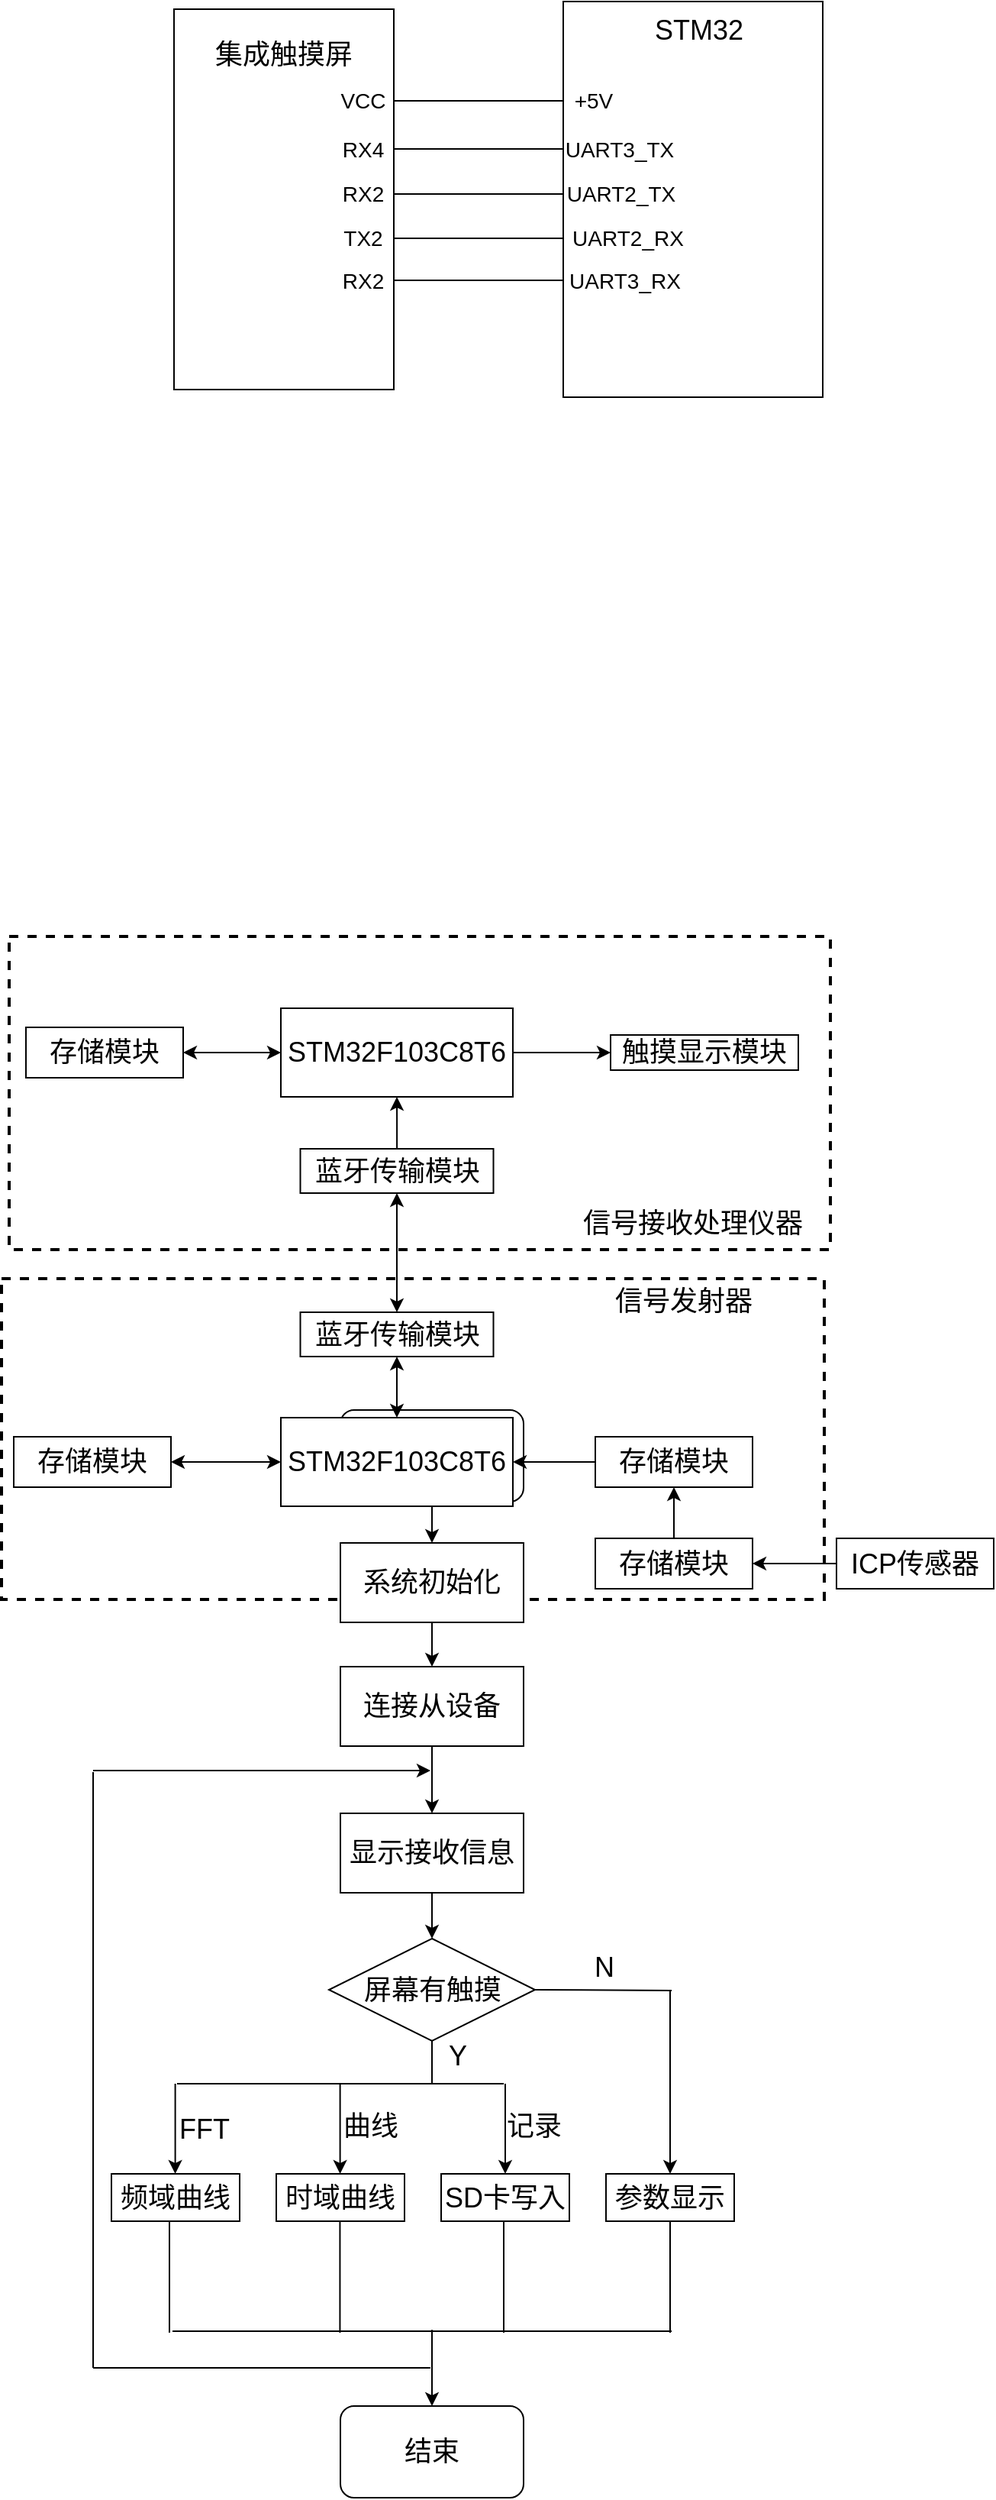 <mxfile version="13.9.9" type="github">
  <diagram id="75593j-lVVGFzw1Habwj" name="Page-1">
    <mxGraphModel dx="650" dy="401" grid="0" gridSize="10" guides="1" tooltips="1" connect="1" arrows="1" fold="1" page="1" pageScale="1" pageWidth="827" pageHeight="1169" math="0" shadow="0">
      <root>
        <mxCell id="0" />
        <mxCell id="1" parent="0" />
        <mxCell id="dDyiDegxyCfKWqAtTWr7-20" value="" style="rounded=0;whiteSpace=wrap;html=1;dashed=1;strokeWidth=2;" parent="1" vertex="1">
          <mxGeometry x="82" y="950" width="539" height="210" as="geometry" />
        </mxCell>
        <mxCell id="dDyiDegxyCfKWqAtTWr7-18" value="" style="rounded=0;whiteSpace=wrap;html=1;dashed=1;strokeWidth=2;" parent="1" vertex="1">
          <mxGeometry x="87" y="726" width="538" height="205" as="geometry" />
        </mxCell>
        <mxCell id="DoIXO7MsyZcmm1Q71b1x-4" style="edgeStyle=orthogonalEdgeStyle;rounded=0;orthogonalLoop=1;jettySize=auto;html=1;" parent="1" source="d5rDAHySSIAsc6SkqLv3-1" target="d5rDAHySSIAsc6SkqLv3-2" edge="1">
          <mxGeometry relative="1" as="geometry" />
        </mxCell>
        <mxCell id="d5rDAHySSIAsc6SkqLv3-1" value="&lt;font style=&quot;font-size: 18px&quot;&gt;主程序&lt;/font&gt;" style="rounded=1;whiteSpace=wrap;html=1;" parent="1" vertex="1">
          <mxGeometry x="304" y="1036" width="120" height="60" as="geometry" />
        </mxCell>
        <mxCell id="DoIXO7MsyZcmm1Q71b1x-3" style="edgeStyle=orthogonalEdgeStyle;rounded=0;orthogonalLoop=1;jettySize=auto;html=1;entryX=0.5;entryY=0;entryDx=0;entryDy=0;" parent="1" source="d5rDAHySSIAsc6SkqLv3-2" target="DoIXO7MsyZcmm1Q71b1x-1" edge="1">
          <mxGeometry relative="1" as="geometry" />
        </mxCell>
        <mxCell id="d5rDAHySSIAsc6SkqLv3-2" value="&lt;font style=&quot;font-size: 18px&quot;&gt;系统初始化&lt;/font&gt;" style="rounded=0;whiteSpace=wrap;html=1;" parent="1" vertex="1">
          <mxGeometry x="304" y="1123" width="120" height="52" as="geometry" />
        </mxCell>
        <mxCell id="DoIXO7MsyZcmm1Q71b1x-10" style="edgeStyle=orthogonalEdgeStyle;rounded=0;orthogonalLoop=1;jettySize=auto;html=1;" parent="1" source="DoIXO7MsyZcmm1Q71b1x-1" target="DoIXO7MsyZcmm1Q71b1x-9" edge="1">
          <mxGeometry relative="1" as="geometry" />
        </mxCell>
        <mxCell id="DoIXO7MsyZcmm1Q71b1x-1" value="&lt;font style=&quot;font-size: 18px&quot;&gt;连接从设备&lt;/font&gt;" style="rounded=0;whiteSpace=wrap;html=1;" parent="1" vertex="1">
          <mxGeometry x="304" y="1204" width="120" height="52" as="geometry" />
        </mxCell>
        <mxCell id="DoIXO7MsyZcmm1Q71b1x-8" value="&lt;span style=&quot;font-size: 18px&quot;&gt;时域曲线&lt;/span&gt;" style="rounded=0;whiteSpace=wrap;html=1;" parent="1" vertex="1">
          <mxGeometry x="262" y="1536" width="84" height="31" as="geometry" />
        </mxCell>
        <mxCell id="DoIXO7MsyZcmm1Q71b1x-12" style="edgeStyle=orthogonalEdgeStyle;rounded=0;orthogonalLoop=1;jettySize=auto;html=1;entryX=0.5;entryY=0;entryDx=0;entryDy=0;" parent="1" source="DoIXO7MsyZcmm1Q71b1x-9" target="DoIXO7MsyZcmm1Q71b1x-11" edge="1">
          <mxGeometry relative="1" as="geometry" />
        </mxCell>
        <mxCell id="DoIXO7MsyZcmm1Q71b1x-9" value="&lt;font style=&quot;font-size: 18px&quot;&gt;显示接收信息&lt;/font&gt;" style="rounded=0;whiteSpace=wrap;html=1;" parent="1" vertex="1">
          <mxGeometry x="304" y="1300" width="120" height="52" as="geometry" />
        </mxCell>
        <mxCell id="DoIXO7MsyZcmm1Q71b1x-11" value="&lt;font style=&quot;font-size: 18px&quot;&gt;屏幕有触摸&lt;/font&gt;" style="rhombus;whiteSpace=wrap;html=1;" parent="1" vertex="1">
          <mxGeometry x="296.5" y="1382" width="135" height="67" as="geometry" />
        </mxCell>
        <mxCell id="DoIXO7MsyZcmm1Q71b1x-13" value="&lt;span style=&quot;font-size: 18px&quot;&gt;频域曲线&lt;/span&gt;" style="rounded=0;whiteSpace=wrap;html=1;" parent="1" vertex="1">
          <mxGeometry x="154" y="1536" width="84" height="31" as="geometry" />
        </mxCell>
        <mxCell id="DoIXO7MsyZcmm1Q71b1x-14" value="&lt;span style=&quot;font-size: 18px&quot;&gt;SD卡写入&lt;/span&gt;" style="rounded=0;whiteSpace=wrap;html=1;" parent="1" vertex="1">
          <mxGeometry x="370" y="1536" width="84" height="31" as="geometry" />
        </mxCell>
        <mxCell id="DoIXO7MsyZcmm1Q71b1x-15" value="&lt;span style=&quot;font-size: 18px&quot;&gt;参数显示&lt;/span&gt;" style="rounded=0;whiteSpace=wrap;html=1;" parent="1" vertex="1">
          <mxGeometry x="478" y="1536" width="84" height="31" as="geometry" />
        </mxCell>
        <mxCell id="DoIXO7MsyZcmm1Q71b1x-17" value="" style="endArrow=none;html=1;exitX=1;exitY=0.5;exitDx=0;exitDy=0;" parent="1" source="DoIXO7MsyZcmm1Q71b1x-11" edge="1">
          <mxGeometry width="50" height="50" relative="1" as="geometry">
            <mxPoint x="486" y="1444" as="sourcePoint" />
            <mxPoint x="521" y="1416" as="targetPoint" />
          </mxGeometry>
        </mxCell>
        <mxCell id="DoIXO7MsyZcmm1Q71b1x-18" value="" style="endArrow=classic;html=1;entryX=0.5;entryY=0;entryDx=0;entryDy=0;" parent="1" target="DoIXO7MsyZcmm1Q71b1x-15" edge="1">
          <mxGeometry width="50" height="50" relative="1" as="geometry">
            <mxPoint x="520" y="1416" as="sourcePoint" />
            <mxPoint x="665" y="1429" as="targetPoint" />
          </mxGeometry>
        </mxCell>
        <mxCell id="DoIXO7MsyZcmm1Q71b1x-19" value="" style="endArrow=none;html=1;entryX=0.5;entryY=1;entryDx=0;entryDy=0;" parent="1" target="DoIXO7MsyZcmm1Q71b1x-11" edge="1">
          <mxGeometry width="50" height="50" relative="1" as="geometry">
            <mxPoint x="364" y="1477" as="sourcePoint" />
            <mxPoint x="461" y="1452" as="targetPoint" />
          </mxGeometry>
        </mxCell>
        <mxCell id="DoIXO7MsyZcmm1Q71b1x-20" value="&lt;font style=&quot;font-size: 18px&quot;&gt;N&lt;/font&gt;" style="text;html=1;strokeColor=none;fillColor=none;align=center;verticalAlign=middle;whiteSpace=wrap;rounded=0;" parent="1" vertex="1">
          <mxGeometry x="457" y="1391" width="40" height="20" as="geometry" />
        </mxCell>
        <mxCell id="DoIXO7MsyZcmm1Q71b1x-21" value="&lt;font style=&quot;font-size: 18px&quot;&gt;记录&lt;/font&gt;" style="text;html=1;strokeColor=none;fillColor=none;align=center;verticalAlign=middle;whiteSpace=wrap;rounded=0;" parent="1" vertex="1">
          <mxGeometry x="411" y="1495" width="40" height="20" as="geometry" />
        </mxCell>
        <mxCell id="DoIXO7MsyZcmm1Q71b1x-23" value="&lt;font style=&quot;font-size: 18px&quot;&gt;Y&lt;/font&gt;" style="text;html=1;strokeColor=none;fillColor=none;align=center;verticalAlign=middle;whiteSpace=wrap;rounded=0;" parent="1" vertex="1">
          <mxGeometry x="361" y="1449" width="40" height="20" as="geometry" />
        </mxCell>
        <mxCell id="DoIXO7MsyZcmm1Q71b1x-24" value="" style="endArrow=none;html=1;" parent="1" edge="1">
          <mxGeometry width="50" height="50" relative="1" as="geometry">
            <mxPoint x="197" y="1477" as="sourcePoint" />
            <mxPoint x="411" y="1477" as="targetPoint" />
          </mxGeometry>
        </mxCell>
        <mxCell id="DoIXO7MsyZcmm1Q71b1x-25" value="" style="endArrow=classic;html=1;entryX=0.5;entryY=0;entryDx=0;entryDy=0;" parent="1" target="DoIXO7MsyZcmm1Q71b1x-14" edge="1">
          <mxGeometry width="50" height="50" relative="1" as="geometry">
            <mxPoint x="412" y="1477" as="sourcePoint" />
            <mxPoint x="257" y="1412" as="targetPoint" />
          </mxGeometry>
        </mxCell>
        <mxCell id="DoIXO7MsyZcmm1Q71b1x-30" value="&lt;font style=&quot;font-size: 18px&quot;&gt;FFT&lt;/font&gt;" style="text;html=1;strokeColor=none;fillColor=none;align=center;verticalAlign=middle;whiteSpace=wrap;rounded=0;" parent="1" vertex="1">
          <mxGeometry x="195" y="1497" width="40" height="20" as="geometry" />
        </mxCell>
        <mxCell id="DoIXO7MsyZcmm1Q71b1x-31" value="&lt;font style=&quot;font-size: 18px&quot;&gt;曲线&lt;/font&gt;" style="text;html=1;strokeColor=none;fillColor=none;align=center;verticalAlign=middle;whiteSpace=wrap;rounded=0;" parent="1" vertex="1">
          <mxGeometry x="304" y="1495" width="40" height="20" as="geometry" />
        </mxCell>
        <mxCell id="DoIXO7MsyZcmm1Q71b1x-32" value="" style="endArrow=classic;html=1;entryX=0.5;entryY=0;entryDx=0;entryDy=0;" parent="1" edge="1">
          <mxGeometry width="50" height="50" relative="1" as="geometry">
            <mxPoint x="303.8" y="1477" as="sourcePoint" />
            <mxPoint x="303.8" y="1536" as="targetPoint" />
          </mxGeometry>
        </mxCell>
        <mxCell id="DoIXO7MsyZcmm1Q71b1x-33" value="" style="endArrow=classic;html=1;entryX=0.5;entryY=0;entryDx=0;entryDy=0;" parent="1" edge="1">
          <mxGeometry width="50" height="50" relative="1" as="geometry">
            <mxPoint x="195.8" y="1477" as="sourcePoint" />
            <mxPoint x="195.8" y="1536" as="targetPoint" />
            <Array as="points">
              <mxPoint x="195.8" y="1507" />
            </Array>
          </mxGeometry>
        </mxCell>
        <mxCell id="DoIXO7MsyZcmm1Q71b1x-34" value="" style="endArrow=none;html=1;" parent="1" edge="1">
          <mxGeometry width="50" height="50" relative="1" as="geometry">
            <mxPoint x="194" y="1639" as="sourcePoint" />
            <mxPoint x="521" y="1639" as="targetPoint" />
          </mxGeometry>
        </mxCell>
        <mxCell id="DoIXO7MsyZcmm1Q71b1x-35" value="" style="endArrow=none;html=1;entryX=0.5;entryY=1;entryDx=0;entryDy=0;" parent="1" target="DoIXO7MsyZcmm1Q71b1x-15" edge="1">
          <mxGeometry width="50" height="50" relative="1" as="geometry">
            <mxPoint x="520" y="1640" as="sourcePoint" />
            <mxPoint x="637" y="1650" as="targetPoint" />
          </mxGeometry>
        </mxCell>
        <mxCell id="DoIXO7MsyZcmm1Q71b1x-38" value="" style="endArrow=none;html=1;entryX=0.5;entryY=1;entryDx=0;entryDy=0;" parent="1" edge="1">
          <mxGeometry width="50" height="50" relative="1" as="geometry">
            <mxPoint x="192" y="1640" as="sourcePoint" />
            <mxPoint x="192" y="1567" as="targetPoint" />
          </mxGeometry>
        </mxCell>
        <mxCell id="DoIXO7MsyZcmm1Q71b1x-39" value="" style="endArrow=none;html=1;entryX=0.5;entryY=1;entryDx=0;entryDy=0;" parent="1" edge="1">
          <mxGeometry width="50" height="50" relative="1" as="geometry">
            <mxPoint x="411" y="1640" as="sourcePoint" />
            <mxPoint x="411" y="1567" as="targetPoint" />
          </mxGeometry>
        </mxCell>
        <mxCell id="DoIXO7MsyZcmm1Q71b1x-40" value="" style="endArrow=none;html=1;entryX=0.5;entryY=1;entryDx=0;entryDy=0;" parent="1" edge="1">
          <mxGeometry width="50" height="50" relative="1" as="geometry">
            <mxPoint x="303.71" y="1640" as="sourcePoint" />
            <mxPoint x="303.71" y="1567" as="targetPoint" />
          </mxGeometry>
        </mxCell>
        <mxCell id="DoIXO7MsyZcmm1Q71b1x-43" style="edgeStyle=orthogonalEdgeStyle;rounded=0;orthogonalLoop=1;jettySize=auto;html=1;startArrow=classic;startFill=1;endArrow=none;endFill=0;" parent="1" source="DoIXO7MsyZcmm1Q71b1x-42" edge="1">
          <mxGeometry relative="1" as="geometry">
            <mxPoint x="364" y="1638.143" as="targetPoint" />
          </mxGeometry>
        </mxCell>
        <mxCell id="DoIXO7MsyZcmm1Q71b1x-42" value="&lt;font style=&quot;font-size: 18px&quot;&gt;结束&lt;/font&gt;" style="rounded=1;whiteSpace=wrap;html=1;" parent="1" vertex="1">
          <mxGeometry x="304" y="1688" width="120" height="60" as="geometry" />
        </mxCell>
        <mxCell id="DoIXO7MsyZcmm1Q71b1x-44" value="" style="endArrow=none;html=1;" parent="1" edge="1">
          <mxGeometry width="50" height="50" relative="1" as="geometry">
            <mxPoint x="142" y="1663" as="sourcePoint" />
            <mxPoint x="363" y="1663" as="targetPoint" />
          </mxGeometry>
        </mxCell>
        <mxCell id="DoIXO7MsyZcmm1Q71b1x-45" value="" style="endArrow=none;html=1;" parent="1" edge="1">
          <mxGeometry width="50" height="50" relative="1" as="geometry">
            <mxPoint x="142" y="1663" as="sourcePoint" />
            <mxPoint x="142" y="1273" as="targetPoint" />
          </mxGeometry>
        </mxCell>
        <mxCell id="DoIXO7MsyZcmm1Q71b1x-46" value="" style="endArrow=classic;html=1;" parent="1" edge="1">
          <mxGeometry width="50" height="50" relative="1" as="geometry">
            <mxPoint x="142" y="1272" as="sourcePoint" />
            <mxPoint x="363" y="1272" as="targetPoint" />
          </mxGeometry>
        </mxCell>
        <mxCell id="dDyiDegxyCfKWqAtTWr7-16" style="edgeStyle=orthogonalEdgeStyle;rounded=0;orthogonalLoop=1;jettySize=auto;html=1;entryX=0;entryY=0.5;entryDx=0;entryDy=0;startArrow=classic;startFill=1;" parent="1" source="dDyiDegxyCfKWqAtTWr7-1" target="dDyiDegxyCfKWqAtTWr7-2" edge="1">
          <mxGeometry relative="1" as="geometry" />
        </mxCell>
        <mxCell id="dDyiDegxyCfKWqAtTWr7-1" value="&lt;font style=&quot;font-size: 18px&quot;&gt;存储模块&lt;/font&gt;" style="rounded=0;whiteSpace=wrap;html=1;" parent="1" vertex="1">
          <mxGeometry x="98" y="785.5" width="103" height="33" as="geometry" />
        </mxCell>
        <mxCell id="dDyiDegxyCfKWqAtTWr7-17" style="edgeStyle=orthogonalEdgeStyle;rounded=0;orthogonalLoop=1;jettySize=auto;html=1;" parent="1" source="dDyiDegxyCfKWqAtTWr7-2" target="dDyiDegxyCfKWqAtTWr7-3" edge="1">
          <mxGeometry relative="1" as="geometry" />
        </mxCell>
        <mxCell id="dDyiDegxyCfKWqAtTWr7-2" value="&lt;span style=&quot;font-size: 18px&quot;&gt;STM32F103C8T6&lt;/span&gt;" style="rounded=0;whiteSpace=wrap;html=1;" parent="1" vertex="1">
          <mxGeometry x="265" y="773" width="152" height="58" as="geometry" />
        </mxCell>
        <mxCell id="dDyiDegxyCfKWqAtTWr7-3" value="&lt;span style=&quot;font-size: 18px&quot;&gt;触摸显示模块&lt;/span&gt;" style="rounded=0;whiteSpace=wrap;html=1;" parent="1" vertex="1">
          <mxGeometry x="481" y="790.5" width="123" height="23" as="geometry" />
        </mxCell>
        <mxCell id="dDyiDegxyCfKWqAtTWr7-9" style="edgeStyle=orthogonalEdgeStyle;rounded=0;orthogonalLoop=1;jettySize=auto;html=1;startArrow=classic;startFill=1;" parent="1" source="dDyiDegxyCfKWqAtTWr7-6" target="dDyiDegxyCfKWqAtTWr7-8" edge="1">
          <mxGeometry relative="1" as="geometry" />
        </mxCell>
        <mxCell id="dDyiDegxyCfKWqAtTWr7-6" value="&lt;font style=&quot;font-size: 18px&quot;&gt;存储模块&lt;/font&gt;" style="rounded=0;whiteSpace=wrap;html=1;" parent="1" vertex="1">
          <mxGeometry x="90" y="1053.5" width="103" height="33" as="geometry" />
        </mxCell>
        <mxCell id="dDyiDegxyCfKWqAtTWr7-14" style="edgeStyle=orthogonalEdgeStyle;rounded=0;orthogonalLoop=1;jettySize=auto;html=1;startArrow=classic;startFill=1;" parent="1" source="dDyiDegxyCfKWqAtTWr7-7" target="dDyiDegxyCfKWqAtTWr7-12" edge="1">
          <mxGeometry relative="1" as="geometry" />
        </mxCell>
        <mxCell id="dDyiDegxyCfKWqAtTWr7-7" value="&lt;font style=&quot;font-size: 18px&quot;&gt;蓝牙传输模块&lt;/font&gt;" style="rounded=0;whiteSpace=wrap;html=1;" parent="1" vertex="1">
          <mxGeometry x="277.75" y="972" width="126.5" height="29" as="geometry" />
        </mxCell>
        <mxCell id="dDyiDegxyCfKWqAtTWr7-10" style="edgeStyle=orthogonalEdgeStyle;rounded=0;orthogonalLoop=1;jettySize=auto;html=1;entryX=0.5;entryY=1;entryDx=0;entryDy=0;startArrow=classic;startFill=1;" parent="1" source="dDyiDegxyCfKWqAtTWr7-8" target="dDyiDegxyCfKWqAtTWr7-7" edge="1">
          <mxGeometry relative="1" as="geometry" />
        </mxCell>
        <mxCell id="dDyiDegxyCfKWqAtTWr7-8" value="&lt;span style=&quot;font-size: 18px&quot;&gt;STM32F103C8T6&lt;/span&gt;" style="rounded=0;whiteSpace=wrap;html=1;" parent="1" vertex="1">
          <mxGeometry x="265" y="1041" width="152" height="58" as="geometry" />
        </mxCell>
        <mxCell id="dDyiDegxyCfKWqAtTWr7-15" style="edgeStyle=orthogonalEdgeStyle;rounded=0;orthogonalLoop=1;jettySize=auto;html=1;" parent="1" source="dDyiDegxyCfKWqAtTWr7-12" target="dDyiDegxyCfKWqAtTWr7-2" edge="1">
          <mxGeometry relative="1" as="geometry" />
        </mxCell>
        <mxCell id="dDyiDegxyCfKWqAtTWr7-12" value="&lt;font style=&quot;font-size: 18px&quot;&gt;蓝牙传输模块&lt;/font&gt;" style="rounded=0;whiteSpace=wrap;html=1;" parent="1" vertex="1">
          <mxGeometry x="277.75" y="865" width="126.5" height="29" as="geometry" />
        </mxCell>
        <mxCell id="dDyiDegxyCfKWqAtTWr7-19" value="&lt;font style=&quot;font-size: 18px&quot;&gt;信号接收处理仪器&lt;/font&gt;" style="text;html=1;strokeColor=none;fillColor=none;align=center;verticalAlign=middle;whiteSpace=wrap;rounded=0;dashed=1;" parent="1" vertex="1">
          <mxGeometry x="445" y="899" width="180" height="30" as="geometry" />
        </mxCell>
        <mxCell id="dDyiDegxyCfKWqAtTWr7-23" style="edgeStyle=orthogonalEdgeStyle;rounded=0;orthogonalLoop=1;jettySize=auto;html=1;entryX=1;entryY=0.5;entryDx=0;entryDy=0;" parent="1" source="dDyiDegxyCfKWqAtTWr7-21" target="dDyiDegxyCfKWqAtTWr7-8" edge="1">
          <mxGeometry relative="1" as="geometry" />
        </mxCell>
        <mxCell id="dDyiDegxyCfKWqAtTWr7-21" value="&lt;font style=&quot;font-size: 18px&quot;&gt;存储模块&lt;/font&gt;" style="rounded=0;whiteSpace=wrap;html=1;" parent="1" vertex="1">
          <mxGeometry x="471" y="1053.5" width="103" height="33" as="geometry" />
        </mxCell>
        <mxCell id="dDyiDegxyCfKWqAtTWr7-25" style="edgeStyle=orthogonalEdgeStyle;rounded=0;orthogonalLoop=1;jettySize=auto;html=1;" parent="1" source="dDyiDegxyCfKWqAtTWr7-22" target="dDyiDegxyCfKWqAtTWr7-21" edge="1">
          <mxGeometry relative="1" as="geometry" />
        </mxCell>
        <mxCell id="dDyiDegxyCfKWqAtTWr7-22" value="&lt;font style=&quot;font-size: 18px&quot;&gt;存储模块&lt;/font&gt;" style="rounded=0;whiteSpace=wrap;html=1;" parent="1" vertex="1">
          <mxGeometry x="471" y="1120" width="103" height="33" as="geometry" />
        </mxCell>
        <mxCell id="dDyiDegxyCfKWqAtTWr7-27" style="edgeStyle=orthogonalEdgeStyle;rounded=0;orthogonalLoop=1;jettySize=auto;html=1;entryX=1;entryY=0.5;entryDx=0;entryDy=0;" parent="1" source="dDyiDegxyCfKWqAtTWr7-26" target="dDyiDegxyCfKWqAtTWr7-22" edge="1">
          <mxGeometry relative="1" as="geometry" />
        </mxCell>
        <mxCell id="dDyiDegxyCfKWqAtTWr7-26" value="&lt;font style=&quot;font-size: 18px&quot;&gt;ICP传感器&lt;/font&gt;" style="rounded=0;whiteSpace=wrap;html=1;" parent="1" vertex="1">
          <mxGeometry x="629" y="1120" width="103" height="33" as="geometry" />
        </mxCell>
        <mxCell id="dDyiDegxyCfKWqAtTWr7-28" value="&lt;font style=&quot;font-size: 18px&quot;&gt;信号发射器&lt;/font&gt;" style="text;html=1;strokeColor=none;fillColor=none;align=center;verticalAlign=middle;whiteSpace=wrap;rounded=0;dashed=1;" parent="1" vertex="1">
          <mxGeometry x="439" y="950" width="180" height="30" as="geometry" />
        </mxCell>
        <mxCell id="iWGHEe8BMJ_DV_c5Z0y7-1" value="" style="rounded=0;whiteSpace=wrap;html=1;" vertex="1" parent="1">
          <mxGeometry x="195" y="119" width="144" height="249" as="geometry" />
        </mxCell>
        <mxCell id="iWGHEe8BMJ_DV_c5Z0y7-2" value="" style="rounded=0;whiteSpace=wrap;html=1;" vertex="1" parent="1">
          <mxGeometry x="450" y="114" width="170" height="259" as="geometry" />
        </mxCell>
        <mxCell id="iWGHEe8BMJ_DV_c5Z0y7-3" value="&lt;font style=&quot;font-size: 18px&quot;&gt;STM32&lt;/font&gt;" style="text;html=1;strokeColor=none;fillColor=none;align=center;verticalAlign=middle;whiteSpace=wrap;rounded=0;" vertex="1" parent="1">
          <mxGeometry x="519" y="123" width="40" height="20" as="geometry" />
        </mxCell>
        <mxCell id="iWGHEe8BMJ_DV_c5Z0y7-4" value="&lt;font style=&quot;font-size: 18px&quot;&gt;集成触摸屏&lt;/font&gt;" style="text;html=1;strokeColor=none;fillColor=none;align=center;verticalAlign=middle;whiteSpace=wrap;rounded=0;" vertex="1" parent="1">
          <mxGeometry x="206" y="129" width="122" height="40" as="geometry" />
        </mxCell>
        <mxCell id="iWGHEe8BMJ_DV_c5Z0y7-17" style="edgeStyle=orthogonalEdgeStyle;rounded=0;orthogonalLoop=1;jettySize=auto;html=1;endArrow=none;endFill=0;" edge="1" parent="1" source="iWGHEe8BMJ_DV_c5Z0y7-5" target="iWGHEe8BMJ_DV_c5Z0y7-15">
          <mxGeometry relative="1" as="geometry" />
        </mxCell>
        <mxCell id="iWGHEe8BMJ_DV_c5Z0y7-5" value="&lt;font style=&quot;font-size: 14px&quot;&gt;VCC&lt;/font&gt;" style="text;html=1;strokeColor=none;fillColor=none;align=center;verticalAlign=middle;whiteSpace=wrap;rounded=0;" vertex="1" parent="1">
          <mxGeometry x="299" y="169" width="40" height="20" as="geometry" />
        </mxCell>
        <mxCell id="iWGHEe8BMJ_DV_c5Z0y7-18" style="edgeStyle=orthogonalEdgeStyle;rounded=0;orthogonalLoop=1;jettySize=auto;html=1;endArrow=none;endFill=0;" edge="1" parent="1" source="iWGHEe8BMJ_DV_c5Z0y7-11" target="iWGHEe8BMJ_DV_c5Z0y7-14">
          <mxGeometry relative="1" as="geometry" />
        </mxCell>
        <mxCell id="iWGHEe8BMJ_DV_c5Z0y7-11" value="&lt;font style=&quot;font-size: 14px&quot;&gt;RX4&lt;/font&gt;" style="text;html=1;strokeColor=none;fillColor=none;align=center;verticalAlign=middle;whiteSpace=wrap;rounded=0;" vertex="1" parent="1">
          <mxGeometry x="299" y="200.5" width="40" height="20" as="geometry" />
        </mxCell>
        <mxCell id="iWGHEe8BMJ_DV_c5Z0y7-19" style="edgeStyle=orthogonalEdgeStyle;rounded=0;orthogonalLoop=1;jettySize=auto;html=1;endArrow=none;endFill=0;" edge="1" parent="1" source="iWGHEe8BMJ_DV_c5Z0y7-12" target="iWGHEe8BMJ_DV_c5Z0y7-13">
          <mxGeometry relative="1" as="geometry" />
        </mxCell>
        <mxCell id="iWGHEe8BMJ_DV_c5Z0y7-12" value="&lt;font style=&quot;font-size: 14px&quot;&gt;RX2&lt;/font&gt;" style="text;html=1;strokeColor=none;fillColor=none;align=center;verticalAlign=middle;whiteSpace=wrap;rounded=0;" vertex="1" parent="1">
          <mxGeometry x="299" y="230" width="40" height="20" as="geometry" />
        </mxCell>
        <mxCell id="iWGHEe8BMJ_DV_c5Z0y7-13" value="&lt;font style=&quot;font-size: 14px&quot;&gt;UART2_TX&lt;/font&gt;" style="text;html=1;strokeColor=none;fillColor=none;align=center;verticalAlign=middle;whiteSpace=wrap;rounded=0;" vertex="1" parent="1">
          <mxGeometry x="450" y="229" width="76" height="22" as="geometry" />
        </mxCell>
        <mxCell id="iWGHEe8BMJ_DV_c5Z0y7-14" value="&lt;font style=&quot;font-size: 14px&quot;&gt;UART3_TX&lt;/font&gt;" style="text;html=1;strokeColor=none;fillColor=none;align=center;verticalAlign=middle;whiteSpace=wrap;rounded=0;" vertex="1" parent="1">
          <mxGeometry x="450" y="199" width="74" height="23" as="geometry" />
        </mxCell>
        <mxCell id="iWGHEe8BMJ_DV_c5Z0y7-15" value="&lt;font style=&quot;font-size: 14px&quot;&gt;+5V&lt;/font&gt;" style="text;html=1;strokeColor=none;fillColor=none;align=center;verticalAlign=middle;whiteSpace=wrap;rounded=0;" vertex="1" parent="1">
          <mxGeometry x="450" y="169" width="40" height="20" as="geometry" />
        </mxCell>
        <mxCell id="iWGHEe8BMJ_DV_c5Z0y7-25" style="edgeStyle=orthogonalEdgeStyle;rounded=0;orthogonalLoop=1;jettySize=auto;html=1;endArrow=none;endFill=0;" edge="1" parent="1" source="iWGHEe8BMJ_DV_c5Z0y7-20" target="iWGHEe8BMJ_DV_c5Z0y7-23">
          <mxGeometry relative="1" as="geometry" />
        </mxCell>
        <mxCell id="iWGHEe8BMJ_DV_c5Z0y7-20" value="&lt;span style=&quot;font-size: 14px&quot;&gt;TX2&lt;/span&gt;" style="text;html=1;strokeColor=none;fillColor=none;align=center;verticalAlign=middle;whiteSpace=wrap;rounded=0;" vertex="1" parent="1">
          <mxGeometry x="299" y="259" width="40" height="20" as="geometry" />
        </mxCell>
        <mxCell id="iWGHEe8BMJ_DV_c5Z0y7-24" style="edgeStyle=orthogonalEdgeStyle;rounded=0;orthogonalLoop=1;jettySize=auto;html=1;entryX=0;entryY=0.5;entryDx=0;entryDy=0;endArrow=none;endFill=0;" edge="1" parent="1" source="iWGHEe8BMJ_DV_c5Z0y7-21" target="iWGHEe8BMJ_DV_c5Z0y7-22">
          <mxGeometry relative="1" as="geometry" />
        </mxCell>
        <mxCell id="iWGHEe8BMJ_DV_c5Z0y7-21" value="&lt;font style=&quot;font-size: 14px&quot;&gt;RX2&lt;/font&gt;" style="text;html=1;strokeColor=none;fillColor=none;align=center;verticalAlign=middle;whiteSpace=wrap;rounded=0;" vertex="1" parent="1">
          <mxGeometry x="299" y="286.5" width="40" height="20" as="geometry" />
        </mxCell>
        <mxCell id="iWGHEe8BMJ_DV_c5Z0y7-22" value="&lt;font style=&quot;font-size: 14px&quot;&gt;UART3_RX&lt;/font&gt;" style="text;html=1;strokeColor=none;fillColor=none;align=center;verticalAlign=middle;whiteSpace=wrap;rounded=0;" vertex="1" parent="1">
          <mxGeometry x="450" y="285" width="81" height="23" as="geometry" />
        </mxCell>
        <mxCell id="iWGHEe8BMJ_DV_c5Z0y7-23" value="&lt;font style=&quot;font-size: 14px&quot;&gt;UART2_RX&lt;/font&gt;" style="text;html=1;strokeColor=none;fillColor=none;align=center;verticalAlign=middle;whiteSpace=wrap;rounded=0;" vertex="1" parent="1">
          <mxGeometry x="450" y="260" width="85" height="18" as="geometry" />
        </mxCell>
      </root>
    </mxGraphModel>
  </diagram>
</mxfile>
